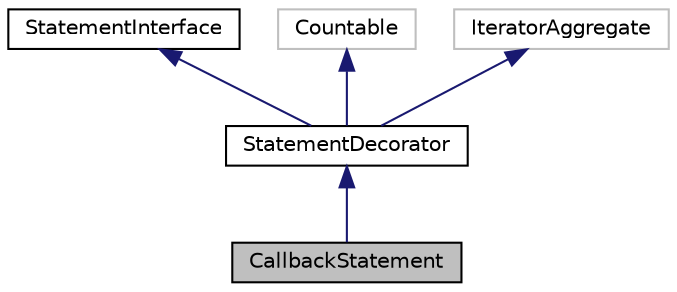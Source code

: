 digraph "CallbackStatement"
{
  edge [fontname="Helvetica",fontsize="10",labelfontname="Helvetica",labelfontsize="10"];
  node [fontname="Helvetica",fontsize="10",shape=record];
  Node1 [label="CallbackStatement",height=0.2,width=0.4,color="black", fillcolor="grey75", style="filled", fontcolor="black"];
  Node2 -> Node1 [dir="back",color="midnightblue",fontsize="10",style="solid",fontname="Helvetica"];
  Node2 [label="StatementDecorator",height=0.2,width=0.4,color="black", fillcolor="white", style="filled",URL="$class_cake_1_1_database_1_1_statement_1_1_statement_decorator.html"];
  Node3 -> Node2 [dir="back",color="midnightblue",fontsize="10",style="solid",fontname="Helvetica"];
  Node3 [label="StatementInterface",height=0.2,width=0.4,color="black", fillcolor="white", style="filled",URL="$interface_cake_1_1_database_1_1_statement_interface.html"];
  Node4 -> Node2 [dir="back",color="midnightblue",fontsize="10",style="solid",fontname="Helvetica"];
  Node4 [label="Countable",height=0.2,width=0.4,color="grey75", fillcolor="white", style="filled"];
  Node5 -> Node2 [dir="back",color="midnightblue",fontsize="10",style="solid",fontname="Helvetica"];
  Node5 [label="IteratorAggregate",height=0.2,width=0.4,color="grey75", fillcolor="white", style="filled"];
}
